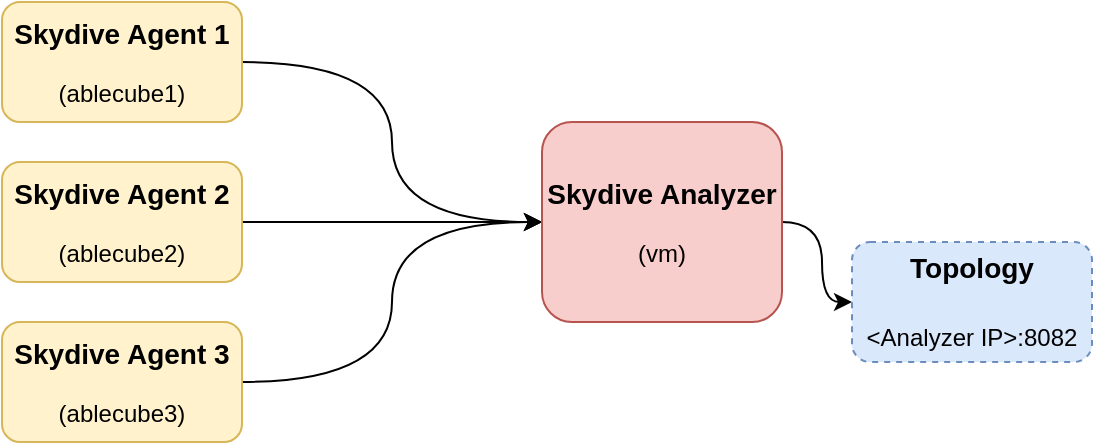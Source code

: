 <mxfile version="14.7.6" type="github" pages="2">
  <diagram id="3P6AJ905jPFfpcEk_vf2" name="Page-1">
    <mxGraphModel dx="891" dy="803" grid="1" gridSize="10" guides="1" tooltips="1" connect="0" arrows="1" fold="1" page="1" pageScale="1" pageWidth="1169" pageHeight="827" math="0" shadow="0">
      <root>
        <mxCell id="0" />
        <mxCell id="1" parent="0" />
        <mxCell id="HtpCzGwvKAmp6WzLC3R8-2" style="edgeStyle=orthogonalEdgeStyle;orthogonalLoop=1;jettySize=auto;html=1;exitX=1;exitY=0.5;exitDx=0;exitDy=0;entryX=0;entryY=0.5;entryDx=0;entryDy=0;curved=1;" parent="1" source="xV66GVxuZwJh4t1k1VeD-1" target="HtpCzGwvKAmp6WzLC3R8-1" edge="1">
          <mxGeometry relative="1" as="geometry" />
        </mxCell>
        <mxCell id="xV66GVxuZwJh4t1k1VeD-1" value="&lt;font style=&quot;font-size: 14px&quot;&gt;&lt;b&gt;Skydive Agent 1&lt;/b&gt;&lt;/font&gt;&lt;br&gt;&lt;br&gt;(ablecube1)" style="rounded=1;whiteSpace=wrap;html=1;fillColor=#fff2cc;strokeColor=#d6b656;" parent="1" vertex="1">
          <mxGeometry x="90" y="180" width="120" height="60" as="geometry" />
        </mxCell>
        <mxCell id="HtpCzGwvKAmp6WzLC3R8-3" style="edgeStyle=orthogonalEdgeStyle;orthogonalLoop=1;jettySize=auto;html=1;exitX=1;exitY=0.5;exitDx=0;exitDy=0;entryX=0;entryY=0.5;entryDx=0;entryDy=0;curved=1;" parent="1" source="xV66GVxuZwJh4t1k1VeD-2" target="HtpCzGwvKAmp6WzLC3R8-1" edge="1">
          <mxGeometry relative="1" as="geometry" />
        </mxCell>
        <mxCell id="xV66GVxuZwJh4t1k1VeD-2" value="&lt;font style=&quot;font-size: 14px&quot;&gt;&lt;b&gt;Skydive Agent 2&lt;/b&gt;&lt;/font&gt;&lt;br&gt;&lt;br&gt;(ablecube2)" style="rounded=1;whiteSpace=wrap;html=1;fillColor=#fff2cc;strokeColor=#d6b656;" parent="1" vertex="1">
          <mxGeometry x="90" y="260" width="120" height="60" as="geometry" />
        </mxCell>
        <mxCell id="HtpCzGwvKAmp6WzLC3R8-4" style="edgeStyle=orthogonalEdgeStyle;orthogonalLoop=1;jettySize=auto;html=1;exitX=1;exitY=0.5;exitDx=0;exitDy=0;entryX=0;entryY=0.5;entryDx=0;entryDy=0;curved=1;" parent="1" source="xV66GVxuZwJh4t1k1VeD-3" target="HtpCzGwvKAmp6WzLC3R8-1" edge="1">
          <mxGeometry relative="1" as="geometry" />
        </mxCell>
        <mxCell id="xV66GVxuZwJh4t1k1VeD-3" value="&lt;font style=&quot;font-size: 14px&quot;&gt;&lt;b&gt;Skydive Agent 3&lt;/b&gt;&lt;/font&gt;&lt;br&gt;&lt;br&gt;(ablecube3)" style="rounded=1;whiteSpace=wrap;html=1;fillColor=#fff2cc;strokeColor=#d6b656;" parent="1" vertex="1">
          <mxGeometry x="90" y="340" width="120" height="60" as="geometry" />
        </mxCell>
        <mxCell id="HtpCzGwvKAmp6WzLC3R8-6" value="" style="edgeStyle=orthogonalEdgeStyle;curved=1;orthogonalLoop=1;jettySize=auto;html=1;" parent="1" source="HtpCzGwvKAmp6WzLC3R8-1" target="HtpCzGwvKAmp6WzLC3R8-5" edge="1">
          <mxGeometry relative="1" as="geometry" />
        </mxCell>
        <mxCell id="HtpCzGwvKAmp6WzLC3R8-1" value="&lt;font style=&quot;font-size: 14px&quot;&gt;&lt;b&gt;Skydive Analyzer&lt;/b&gt;&lt;/font&gt;&lt;br&gt;&lt;br&gt;(vm)" style="rounded=1;whiteSpace=wrap;html=1;fillColor=#f8cecc;strokeColor=#b85450;" parent="1" vertex="1">
          <mxGeometry x="360" y="240" width="120" height="100" as="geometry" />
        </mxCell>
        <mxCell id="HtpCzGwvKAmp6WzLC3R8-5" value="&lt;font style=&quot;font-size: 14px&quot;&gt;&lt;b&gt;Topology&lt;br&gt;&lt;br&gt;&lt;/b&gt;&lt;span style=&quot;font-size: 12px&quot;&gt;&amp;lt;Analyzer IP&amp;gt;:8082&lt;/span&gt;&lt;b&gt;&lt;br&gt;&lt;/b&gt;&lt;/font&gt;" style="rounded=1;whiteSpace=wrap;html=1;fillColor=#dae8fc;strokeColor=#6c8ebf;dashed=1;" parent="1" vertex="1">
          <mxGeometry x="515" y="300" width="120" height="60" as="geometry" />
        </mxCell>
      </root>
    </mxGraphModel>
  </diagram>
  <diagram id="fcZ7e9s2fLHaZkeKQ2D-" name="페이지-2">
    <mxGraphModel dx="891" dy="803" grid="1" gridSize="10" guides="1" tooltips="1" connect="1" arrows="1" fold="1" page="1" pageScale="1" pageWidth="1169" pageHeight="827" math="0" shadow="0">
      <root>
        <mxCell id="p4fjRDOz3wsx1ls2lke_-0" />
        <mxCell id="p4fjRDOz3wsx1ls2lke_-1" parent="p4fjRDOz3wsx1ls2lke_-0" />
        <mxCell id="7-bc2GlAPDpg9ExLILOG-1" value="" style="edgeStyle=orthogonalEdgeStyle;rounded=1;orthogonalLoop=1;jettySize=auto;html=1;fontSize=18;exitX=0.5;exitY=1;exitDx=0;exitDy=0;" edge="1" parent="p4fjRDOz3wsx1ls2lke_-1" source="eWJQjkpS5PKxd5VX6lts-1" target="7-bc2GlAPDpg9ExLILOG-3">
          <mxGeometry relative="1" as="geometry" />
        </mxCell>
        <mxCell id="7-bc2GlAPDpg9ExLILOG-5" style="edgeStyle=orthogonalEdgeStyle;rounded=1;orthogonalLoop=1;jettySize=auto;html=1;exitX=0.5;exitY=1;exitDx=0;exitDy=0;entryX=0.5;entryY=0;entryDx=0;entryDy=0;fontSize=18;" edge="1" parent="p4fjRDOz3wsx1ls2lke_-1" source="eWJQjkpS5PKxd5VX6lts-1" target="7-bc2GlAPDpg9ExLILOG-2">
          <mxGeometry relative="1" as="geometry" />
        </mxCell>
        <mxCell id="7-bc2GlAPDpg9ExLILOG-6" style="edgeStyle=orthogonalEdgeStyle;rounded=1;orthogonalLoop=1;jettySize=auto;html=1;exitX=0.5;exitY=1;exitDx=0;exitDy=0;entryX=0.5;entryY=0;entryDx=0;entryDy=0;fontSize=18;" edge="1" parent="p4fjRDOz3wsx1ls2lke_-1" source="eWJQjkpS5PKxd5VX6lts-1" target="7-bc2GlAPDpg9ExLILOG-0">
          <mxGeometry relative="1" as="geometry" />
        </mxCell>
        <mxCell id="7-bc2GlAPDpg9ExLILOG-7" style="edgeStyle=orthogonalEdgeStyle;rounded=1;orthogonalLoop=1;jettySize=auto;html=1;exitX=0.5;exitY=1;exitDx=0;exitDy=0;entryX=0.5;entryY=0;entryDx=0;entryDy=0;fontSize=18;" edge="1" parent="p4fjRDOz3wsx1ls2lke_-1" source="eWJQjkpS5PKxd5VX6lts-1" target="7-bc2GlAPDpg9ExLILOG-4">
          <mxGeometry relative="1" as="geometry" />
        </mxCell>
        <mxCell id="eWJQjkpS5PKxd5VX6lts-1" value="&lt;font style=&quot;font-size: 14px&quot;&gt;&lt;b&gt;Skydive Agent 1&lt;/b&gt;&lt;/font&gt;&lt;br&gt;&lt;br&gt;(ablecube1)" style="rounded=1;whiteSpace=wrap;html=1;fillColor=#bac8d3;strokeColor=#23445d;" vertex="1" parent="p4fjRDOz3wsx1ls2lke_-1">
          <mxGeometry x="316" y="320" width="120" height="60" as="geometry" />
        </mxCell>
        <mxCell id="eWJQjkpS5PKxd5VX6lts-3" value="&lt;font style=&quot;font-size: 14px&quot;&gt;&lt;b&gt;Skydive Agent 2&lt;/b&gt;&lt;/font&gt;&lt;br&gt;&lt;br&gt;(ablecube2)" style="rounded=1;whiteSpace=wrap;html=1;fillColor=#bac8d3;strokeColor=#23445d;" vertex="1" parent="p4fjRDOz3wsx1ls2lke_-1">
          <mxGeometry x="450" y="320" width="120" height="60" as="geometry" />
        </mxCell>
        <mxCell id="eWJQjkpS5PKxd5VX6lts-5" value="&lt;font style=&quot;font-size: 14px&quot;&gt;&lt;b&gt;Skydive Agent 3&lt;/b&gt;&lt;/font&gt;&lt;br&gt;&lt;br&gt;(ablecube3)" style="rounded=1;whiteSpace=wrap;html=1;fillColor=#bac8d3;strokeColor=#23445d;" vertex="1" parent="p4fjRDOz3wsx1ls2lke_-1">
          <mxGeometry x="590" y="320" width="120" height="60" as="geometry" />
        </mxCell>
        <mxCell id="7-bc2GlAPDpg9ExLILOG-8" style="edgeStyle=orthogonalEdgeStyle;rounded=1;orthogonalLoop=1;jettySize=auto;html=1;exitX=0;exitY=1;exitDx=0;exitDy=0;entryX=0.5;entryY=0;entryDx=0;entryDy=0;fontSize=18;" edge="1" parent="p4fjRDOz3wsx1ls2lke_-1" source="eWJQjkpS5PKxd5VX6lts-15" target="eWJQjkpS5PKxd5VX6lts-1">
          <mxGeometry relative="1" as="geometry" />
        </mxCell>
        <mxCell id="7-bc2GlAPDpg9ExLILOG-9" style="edgeStyle=orthogonalEdgeStyle;rounded=1;orthogonalLoop=1;jettySize=auto;html=1;exitX=0.5;exitY=1;exitDx=0;exitDy=0;fontSize=18;" edge="1" parent="p4fjRDOz3wsx1ls2lke_-1" source="eWJQjkpS5PKxd5VX6lts-7" target="eWJQjkpS5PKxd5VX6lts-3">
          <mxGeometry relative="1" as="geometry" />
        </mxCell>
        <mxCell id="7-bc2GlAPDpg9ExLILOG-10" style="edgeStyle=orthogonalEdgeStyle;rounded=1;orthogonalLoop=1;jettySize=auto;html=1;exitX=1;exitY=1;exitDx=0;exitDy=0;fontSize=18;" edge="1" parent="p4fjRDOz3wsx1ls2lke_-1" source="eWJQjkpS5PKxd5VX6lts-26" target="eWJQjkpS5PKxd5VX6lts-5">
          <mxGeometry relative="1" as="geometry" />
        </mxCell>
        <mxCell id="eWJQjkpS5PKxd5VX6lts-7" value="&lt;span style=&quot;font-size: 18px;&quot;&gt;&lt;b style=&quot;font-size: 18px;&quot;&gt;Switch&lt;/b&gt;&lt;/span&gt;" style="rounded=1;whiteSpace=wrap;html=1;fillColor=#f8cecc;strokeColor=#b85450;fontSize=18;" vertex="1" parent="p4fjRDOz3wsx1ls2lke_-1">
          <mxGeometry x="270" y="80" width="480" height="60" as="geometry" />
        </mxCell>
        <mxCell id="eWJQjkpS5PKxd5VX6lts-11" value="&lt;span style=&quot;font-size: 14px&quot;&gt;&lt;b&gt;Port&amp;nbsp;&lt;/b&gt;&lt;/span&gt;" style="rounded=1;whiteSpace=wrap;html=1;fillColor=#d5e8d4;strokeColor=#82b366;" vertex="1" parent="p4fjRDOz3wsx1ls2lke_-1">
          <mxGeometry x="300" y="156" width="70" height="52" as="geometry" />
        </mxCell>
        <mxCell id="eWJQjkpS5PKxd5VX6lts-17" value="" style="group" vertex="1" connectable="0" parent="p4fjRDOz3wsx1ls2lke_-1">
          <mxGeometry x="364" y="156" width="192" height="52" as="geometry" />
        </mxCell>
        <mxCell id="eWJQjkpS5PKxd5VX6lts-13" value="Eth1/1" style="rounded=0;whiteSpace=wrap;html=1;fontStyle=1" vertex="1" parent="eWJQjkpS5PKxd5VX6lts-17">
          <mxGeometry width="46" height="26" as="geometry" />
        </mxCell>
        <mxCell id="eWJQjkpS5PKxd5VX6lts-14" value="Eth1/2" style="rounded=0;whiteSpace=wrap;html=1;fontStyle=1" vertex="1" parent="eWJQjkpS5PKxd5VX6lts-17">
          <mxGeometry y="26" width="46" height="26" as="geometry" />
        </mxCell>
        <mxCell id="eWJQjkpS5PKxd5VX6lts-15" value="Eth1/4" style="rounded=0;whiteSpace=wrap;html=1;fontStyle=1" vertex="1" parent="eWJQjkpS5PKxd5VX6lts-17">
          <mxGeometry x="46" y="26" width="46" height="26" as="geometry" />
        </mxCell>
        <mxCell id="eWJQjkpS5PKxd5VX6lts-16" value="Eth1/3" style="rounded=0;whiteSpace=wrap;html=1;fontStyle=1" vertex="1" parent="eWJQjkpS5PKxd5VX6lts-17">
          <mxGeometry x="46" width="46" height="26" as="geometry" />
        </mxCell>
        <mxCell id="eWJQjkpS5PKxd5VX6lts-19" value="" style="group" vertex="1" connectable="0" parent="eWJQjkpS5PKxd5VX6lts-17">
          <mxGeometry x="100" width="92" height="52" as="geometry" />
        </mxCell>
        <mxCell id="eWJQjkpS5PKxd5VX6lts-20" value="Eth1/5" style="rounded=0;whiteSpace=wrap;html=1;fontStyle=1" vertex="1" parent="eWJQjkpS5PKxd5VX6lts-19">
          <mxGeometry width="46" height="26" as="geometry" />
        </mxCell>
        <mxCell id="eWJQjkpS5PKxd5VX6lts-21" value="Eth1/6" style="rounded=0;whiteSpace=wrap;html=1;fontStyle=1" vertex="1" parent="eWJQjkpS5PKxd5VX6lts-19">
          <mxGeometry y="26" width="46" height="26" as="geometry" />
        </mxCell>
        <mxCell id="eWJQjkpS5PKxd5VX6lts-22" value="Eth1/8" style="rounded=0;whiteSpace=wrap;html=1;fontStyle=1" vertex="1" parent="eWJQjkpS5PKxd5VX6lts-19">
          <mxGeometry x="46" y="26" width="46" height="26" as="geometry" />
        </mxCell>
        <mxCell id="eWJQjkpS5PKxd5VX6lts-23" value="Eth1/7" style="rounded=0;whiteSpace=wrap;html=1;fontStyle=1" vertex="1" parent="eWJQjkpS5PKxd5VX6lts-19">
          <mxGeometry x="46" width="46" height="26" as="geometry" />
        </mxCell>
        <mxCell id="eWJQjkpS5PKxd5VX6lts-24" value="" style="group" vertex="1" connectable="0" parent="p4fjRDOz3wsx1ls2lke_-1">
          <mxGeometry x="564" y="156" width="92" height="52" as="geometry" />
        </mxCell>
        <mxCell id="eWJQjkpS5PKxd5VX6lts-25" value="Eth1/9" style="rounded=0;whiteSpace=wrap;html=1;fontStyle=1" vertex="1" parent="eWJQjkpS5PKxd5VX6lts-24">
          <mxGeometry width="46" height="26" as="geometry" />
        </mxCell>
        <mxCell id="eWJQjkpS5PKxd5VX6lts-26" value="Eth1/10" style="rounded=0;whiteSpace=wrap;html=1;fontStyle=1" vertex="1" parent="eWJQjkpS5PKxd5VX6lts-24">
          <mxGeometry y="26" width="46" height="26" as="geometry" />
        </mxCell>
        <mxCell id="eWJQjkpS5PKxd5VX6lts-27" value="Eth1/12" style="rounded=0;whiteSpace=wrap;html=1;fontStyle=1" vertex="1" parent="eWJQjkpS5PKxd5VX6lts-24">
          <mxGeometry x="46" y="26" width="46" height="26" as="geometry" />
        </mxCell>
        <mxCell id="eWJQjkpS5PKxd5VX6lts-28" value="Eth1/11" style="rounded=0;whiteSpace=wrap;html=1;fontStyle=1" vertex="1" parent="eWJQjkpS5PKxd5VX6lts-24">
          <mxGeometry x="46" width="46" height="26" as="geometry" />
        </mxCell>
        <mxCell id="7-bc2GlAPDpg9ExLILOG-0" value="&lt;span style=&quot;font-weight: bold ; font-size: 14px&quot;&gt;br-CN&lt;/span&gt;&lt;br&gt;&lt;font style=&quot;font-size: 11px&quot;&gt;(&lt;span style=&quot;font-size: 12px ; font-weight: 700&quot;&gt;Eth1/1&lt;/span&gt;)&lt;/font&gt;" style="rounded=1;whiteSpace=wrap;html=1;fillColor=#fff2cc;strokeColor=#d6b656;" vertex="1" parent="p4fjRDOz3wsx1ls2lke_-1">
          <mxGeometry x="200" y="490" width="80" height="50" as="geometry" />
        </mxCell>
        <mxCell id="7-bc2GlAPDpg9ExLILOG-2" value="&lt;span style=&quot;font-size: 14px ; font-weight: 700&quot;&gt;br-PN&lt;/span&gt;&lt;br&gt;&lt;font style=&quot;font-size: 11px&quot;&gt;(&lt;span style=&quot;font-size: 12px ; font-weight: 700&quot;&gt;Eth1/2&lt;/span&gt;)&lt;/font&gt;" style="rounded=1;whiteSpace=wrap;html=1;fillColor=#fff2cc;strokeColor=#d6b656;" vertex="1" parent="p4fjRDOz3wsx1ls2lke_-1">
          <mxGeometry x="290" y="490" width="80" height="50" as="geometry" />
        </mxCell>
        <mxCell id="7-bc2GlAPDpg9ExLILOG-3" value="&lt;span style=&quot;font-weight: bold ; font-size: 14px&quot;&gt;bridge0&lt;br&gt;&lt;/span&gt;&lt;font style=&quot;font-size: 11px&quot;&gt;(&lt;span style=&quot;font-size: 12px ; font-weight: 700&quot;&gt;Eth1/4&lt;/span&gt;)&lt;/font&gt;" style="rounded=1;whiteSpace=wrap;html=1;fillColor=#fff2cc;strokeColor=#d6b656;" vertex="1" parent="p4fjRDOz3wsx1ls2lke_-1">
          <mxGeometry x="470" y="490" width="80" height="50" as="geometry" />
        </mxCell>
        <mxCell id="7-bc2GlAPDpg9ExLILOG-4" value="&lt;span style=&quot;font-weight: bold ; font-size: 14px&quot;&gt;cloud0&lt;br&gt;&lt;/span&gt;&lt;span style=&quot;font-weight: 700&quot;&gt;(Eth1/3)&lt;/span&gt;&lt;span style=&quot;font-weight: bold ; font-size: 14px&quot;&gt;&lt;br&gt;&lt;/span&gt;" style="rounded=1;whiteSpace=wrap;html=1;fillColor=#fff2cc;strokeColor=#d6b656;" vertex="1" parent="p4fjRDOz3wsx1ls2lke_-1">
          <mxGeometry x="380" y="490" width="80" height="50" as="geometry" />
        </mxCell>
      </root>
    </mxGraphModel>
  </diagram>
</mxfile>
